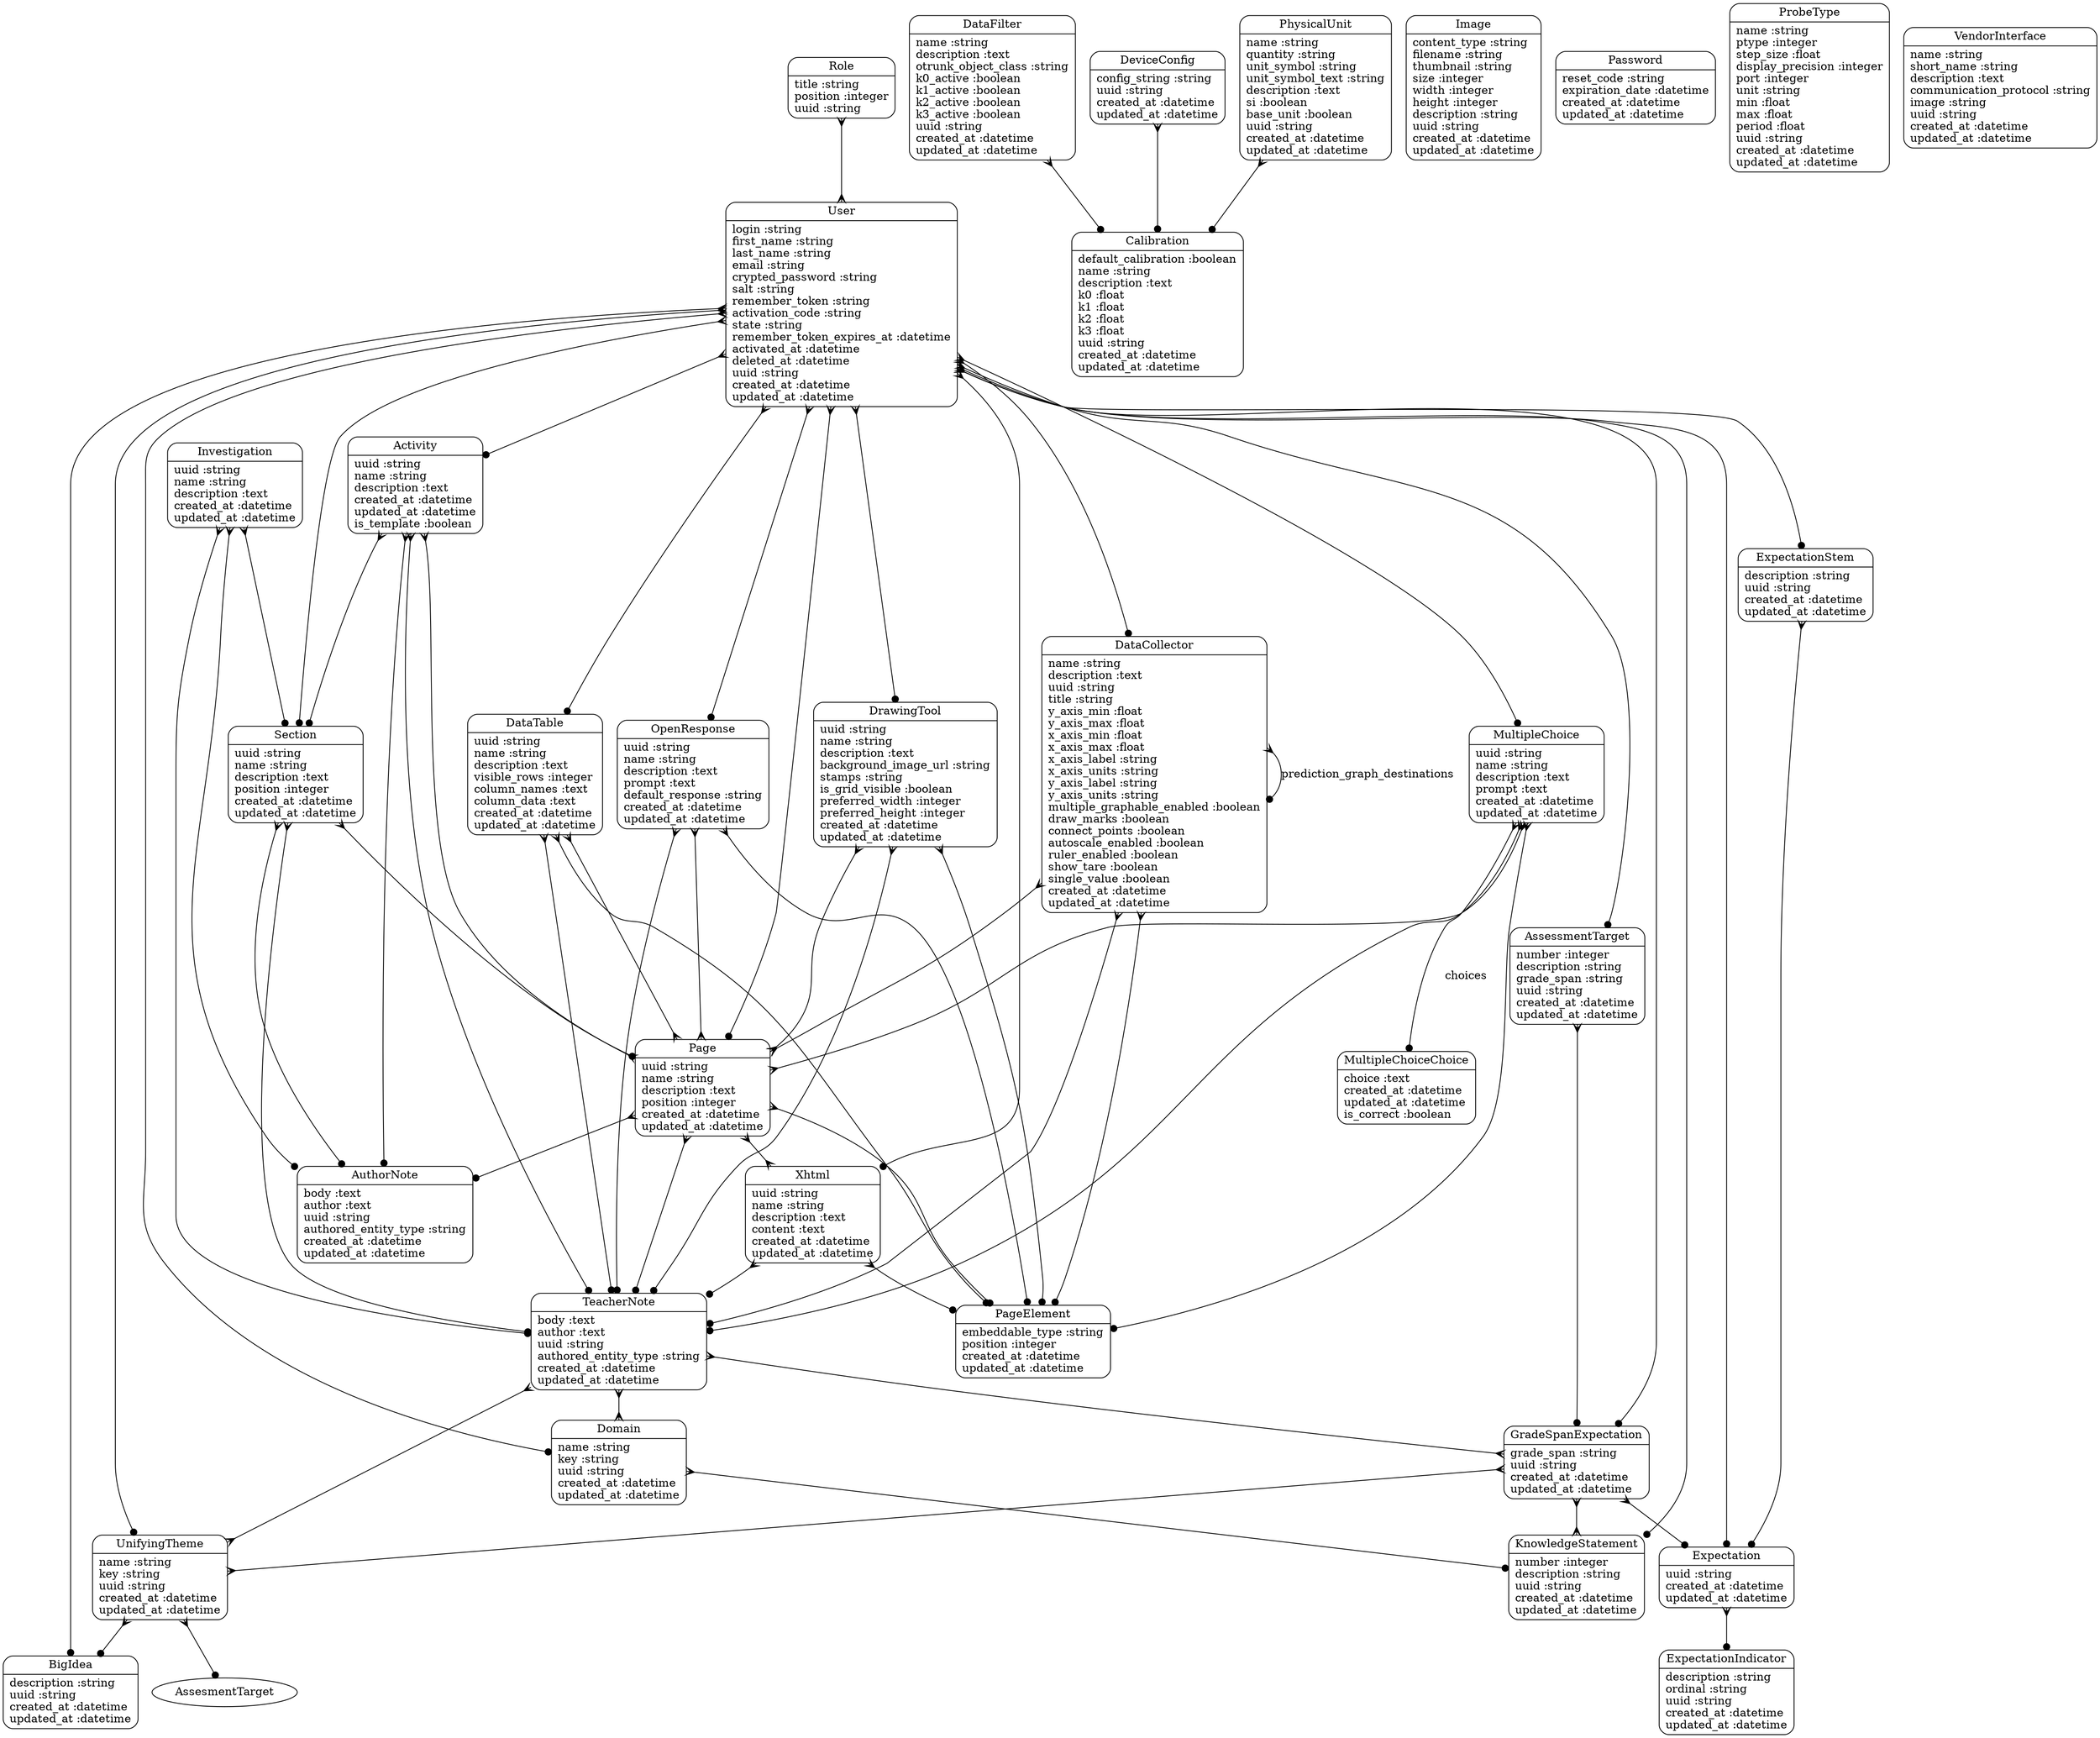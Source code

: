 digraph models_diagram {
	graph[overlap=false, splines=true]
	"Activity" [shape=Mrecord, label="{Activity|uuid :string\lname :string\ldescription :text\lcreated_at :datetime\lupdated_at :datetime\lis_template :boolean\l}"]
	"AssessmentTarget" [shape=Mrecord, label="{AssessmentTarget|number :integer\ldescription :string\lgrade_span :string\luuid :string\lcreated_at :datetime\lupdated_at :datetime\l}"]
	"AuthorNote" [shape=Mrecord, label="{AuthorNote|body :text\lauthor :text\luuid :string\lauthored_entity_type :string\lcreated_at :datetime\lupdated_at :datetime\l}"]
	"BigIdea" [shape=Mrecord, label="{BigIdea|description :string\luuid :string\lcreated_at :datetime\lupdated_at :datetime\l}"]
	"Calibration" [shape=Mrecord, label="{Calibration|default_calibration :boolean\lname :string\ldescription :text\lk0 :float\lk1 :float\lk2 :float\lk3 :float\luuid :string\lcreated_at :datetime\lupdated_at :datetime\l}"]
	"DataCollector" [shape=Mrecord, label="{DataCollector|name :string\ldescription :text\luuid :string\ltitle :string\ly_axis_min :float\ly_axis_max :float\lx_axis_min :float\lx_axis_max :float\lx_axis_label :string\lx_axis_units :string\ly_axis_label :string\ly_axis_units :string\lmultiple_graphable_enabled :boolean\ldraw_marks :boolean\lconnect_points :boolean\lautoscale_enabled :boolean\lruler_enabled :boolean\lshow_tare :boolean\lsingle_value :boolean\lcreated_at :datetime\lupdated_at :datetime\l}"]
	"DataFilter" [shape=Mrecord, label="{DataFilter|name :string\ldescription :text\lotrunk_object_class :string\lk0_active :boolean\lk1_active :boolean\lk2_active :boolean\lk3_active :boolean\luuid :string\lcreated_at :datetime\lupdated_at :datetime\l}"]
	"DataTable" [shape=Mrecord, label="{DataTable|uuid :string\lname :string\ldescription :text\lvisible_rows :integer\lcolumn_names :text\lcolumn_data :text\lcreated_at :datetime\lupdated_at :datetime\l}"]
	"DeviceConfig" [shape=Mrecord, label="{DeviceConfig|config_string :string\luuid :string\lcreated_at :datetime\lupdated_at :datetime\l}"]
	"Domain" [shape=Mrecord, label="{Domain|name :string\lkey :string\luuid :string\lcreated_at :datetime\lupdated_at :datetime\l}"]
	"DrawingTool" [shape=Mrecord, label="{DrawingTool|uuid :string\lname :string\ldescription :text\lbackground_image_url :string\lstamps :string\lis_grid_visible :boolean\lpreferred_width :integer\lpreferred_height :integer\lcreated_at :datetime\lupdated_at :datetime\l}"]
	"Expectation" [shape=Mrecord, label="{Expectation|uuid :string\lcreated_at :datetime\lupdated_at :datetime\l}"]
	"ExpectationIndicator" [shape=Mrecord, label="{ExpectationIndicator|description :string\lordinal :string\luuid :string\lcreated_at :datetime\lupdated_at :datetime\l}"]
	"ExpectationStem" [shape=Mrecord, label="{ExpectationStem|description :string\luuid :string\lcreated_at :datetime\lupdated_at :datetime\l}"]
	"GradeSpanExpectation" [shape=Mrecord, label="{GradeSpanExpectation|grade_span :string\luuid :string\lcreated_at :datetime\lupdated_at :datetime\l}"]
	"Image" [shape=Mrecord, label="{Image|content_type :string\lfilename :string\lthumbnail :string\lsize :integer\lwidth :integer\lheight :integer\ldescription :string\luuid :string\lcreated_at :datetime\lupdated_at :datetime\l}"]
	"Investigation" [shape=Mrecord, label="{Investigation|uuid :string\lname :string\ldescription :text\lcreated_at :datetime\lupdated_at :datetime\l}"]
	"KnowledgeStatement" [shape=Mrecord, label="{KnowledgeStatement|number :integer\ldescription :string\luuid :string\lcreated_at :datetime\lupdated_at :datetime\l}"]
	"MultipleChoice" [shape=Mrecord, label="{MultipleChoice|uuid :string\lname :string\ldescription :text\lprompt :text\lcreated_at :datetime\lupdated_at :datetime\l}"]
	"MultipleChoiceChoice" [shape=Mrecord, label="{MultipleChoiceChoice|choice :text\lcreated_at :datetime\lupdated_at :datetime\lis_correct :boolean\l}"]
	"OpenResponse" [shape=Mrecord, label="{OpenResponse|uuid :string\lname :string\ldescription :text\lprompt :text\ldefault_response :string\lcreated_at :datetime\lupdated_at :datetime\l}"]
	"Page" [shape=Mrecord, label="{Page|uuid :string\lname :string\ldescription :text\lposition :integer\lcreated_at :datetime\lupdated_at :datetime\l}"]
	"PageElement" [shape=Mrecord, label="{PageElement|embeddable_type :string\lposition :integer\lcreated_at :datetime\lupdated_at :datetime\l}"]
	"Password" [shape=Mrecord, label="{Password|reset_code :string\lexpiration_date :datetime\lcreated_at :datetime\lupdated_at :datetime\l}"]
	"PhysicalUnit" [shape=Mrecord, label="{PhysicalUnit|name :string\lquantity :string\lunit_symbol :string\lunit_symbol_text :string\ldescription :text\lsi :boolean\lbase_unit :boolean\luuid :string\lcreated_at :datetime\lupdated_at :datetime\l}"]
	"ProbeType" [shape=Mrecord, label="{ProbeType|name :string\lptype :integer\lstep_size :float\ldisplay_precision :integer\lport :integer\lunit :string\lmin :float\lmax :float\lperiod :float\luuid :string\lcreated_at :datetime\lupdated_at :datetime\l}"]
	"Role" [shape=Mrecord, label="{Role|title :string\lposition :integer\luuid :string\l}"]
	"Section" [shape=Mrecord, label="{Section|uuid :string\lname :string\ldescription :text\lposition :integer\lcreated_at :datetime\lupdated_at :datetime\l}"]
	"TeacherNote" [shape=Mrecord, label="{TeacherNote|body :text\lauthor :text\luuid :string\lauthored_entity_type :string\lcreated_at :datetime\lupdated_at :datetime\l}"]
	"UnifyingTheme" [shape=Mrecord, label="{UnifyingTheme|name :string\lkey :string\luuid :string\lcreated_at :datetime\lupdated_at :datetime\l}"]
	"User" [shape=Mrecord, label="{User|login :string\lfirst_name :string\llast_name :string\lemail :string\lcrypted_password :string\lsalt :string\lremember_token :string\lactivation_code :string\lstate :string\lremember_token_expires_at :datetime\lactivated_at :datetime\ldeleted_at :datetime\luuid :string\lcreated_at :datetime\lupdated_at :datetime\l}"]
	"VendorInterface" [shape=Mrecord, label="{VendorInterface|name :string\lshort_name :string\ldescription :text\lcommunication_protocol :string\limage :string\luuid :string\lcreated_at :datetime\lupdated_at :datetime\l}"]
	"Xhtml" [shape=Mrecord, label="{Xhtml|uuid :string\lname :string\ldescription :text\lcontent :text\lcreated_at :datetime\lupdated_at :datetime\l}"]
	"Activity" -> "Page" [arrowtail=crow, arrowhead=crow, dir=both]
	"Activity" -> "Section" [arrowtail=crow, arrowhead=dot, dir=both]
	"Activity" -> "TeacherNote" [arrowtail=crow, arrowhead=dot, dir=both]
	"Activity" -> "AuthorNote" [arrowtail=crow, arrowhead=dot, dir=both]
	"AssessmentTarget" -> "GradeSpanExpectation" [arrowtail=crow, arrowhead=dot, dir=both]
	"DataCollector" -> "Page" [arrowtail=crow, arrowhead=crow, dir=both]
	"DataCollector" -> "DataCollector" [label="prediction_graph_destinations", arrowtail=crow, arrowhead=dot, dir=both]
	"DataCollector" -> "PageElement" [arrowtail=crow, arrowhead=dot, dir=both]
	"DataCollector" -> "TeacherNote" [arrowtail=crow, arrowhead=dot, dir=both]
	"DataFilter" -> "Calibration" [arrowtail=crow, arrowhead=dot, dir=both]
	"DataTable" -> "Page" [arrowtail=crow, arrowhead=crow, dir=both]
	"DataTable" -> "PageElement" [arrowtail=crow, arrowhead=dot, dir=both]
	"DataTable" -> "TeacherNote" [arrowtail=crow, arrowhead=dot, dir=both]
	"DeviceConfig" -> "Calibration" [arrowtail=crow, arrowhead=dot, dir=both]
	"Domain" -> "KnowledgeStatement" [arrowtail=crow, arrowhead=dot, dir=both]
	"DrawingTool" -> "Page" [arrowtail=crow, arrowhead=crow, dir=both]
	"DrawingTool" -> "PageElement" [arrowtail=crow, arrowhead=dot, dir=both]
	"DrawingTool" -> "TeacherNote" [arrowtail=crow, arrowhead=dot, dir=both]
	"Expectation" -> "ExpectationIndicator" [arrowtail=crow, arrowhead=dot, dir=both]
	"ExpectationStem" -> "Expectation" [arrowtail=crow, arrowhead=dot, dir=both]
	"GradeSpanExpectation" -> "KnowledgeStatement" [arrowtail=crow, arrowhead=crow, dir=both]
	"GradeSpanExpectation" -> "UnifyingTheme" [arrowtail=crow, arrowhead=crow, dir=both]
	"GradeSpanExpectation" -> "Expectation" [arrowtail=crow, arrowhead=dot, dir=both]
	"Investigation" -> "Section" [arrowtail=crow, arrowhead=dot, dir=both]
	"Investigation" -> "TeacherNote" [arrowtail=crow, arrowhead=dot, dir=both]
	"Investigation" -> "AuthorNote" [arrowtail=crow, arrowhead=dot, dir=both]
	"MultipleChoice" -> "Page" [arrowtail=crow, arrowhead=crow, dir=both]
	"MultipleChoice" -> "MultipleChoiceChoice" [label="choices", arrowtail=crow, arrowhead=dot, dir=both]
	"MultipleChoice" -> "PageElement" [arrowtail=crow, arrowhead=dot, dir=both]
	"MultipleChoice" -> "TeacherNote" [arrowtail=crow, arrowhead=dot, dir=both]
	"OpenResponse" -> "Page" [arrowtail=crow, arrowhead=crow, dir=both]
	"OpenResponse" -> "PageElement" [arrowtail=crow, arrowhead=dot, dir=both]
	"OpenResponse" -> "TeacherNote" [arrowtail=crow, arrowhead=dot, dir=both]
	"Page" -> "Xhtml" [arrowtail=crow, arrowhead=crow, dir=both]
	"Page" -> "PageElement" [arrowtail=crow, arrowhead=dot, dir=both]
	"Page" -> "TeacherNote" [arrowtail=crow, arrowhead=dot, dir=both]
	"Page" -> "AuthorNote" [arrowtail=crow, arrowhead=dot, dir=both]
	"PhysicalUnit" -> "Calibration" [arrowtail=crow, arrowhead=dot, dir=both]
	"Role" -> "User" [arrowtail=crow, arrowhead=crow, dir=both]
	"Section" -> "Page" [arrowtail=crow, arrowhead=dot, dir=both]
	"Section" -> "TeacherNote" [arrowtail=crow, arrowhead=dot, dir=both]
	"Section" -> "AuthorNote" [arrowtail=crow, arrowhead=dot, dir=both]
	"TeacherNote" -> "GradeSpanExpectation" [arrowtail=crow, arrowhead=crow, dir=both]
	"TeacherNote" -> "UnifyingTheme" [arrowtail=crow, arrowhead=crow, dir=both]
	"TeacherNote" -> "Domain" [arrowtail=crow, arrowhead=crow, dir=both]
	"UnifyingTheme" -> "AssesmentTarget" [arrowtail=crow, arrowhead=dot, dir=both]
	"UnifyingTheme" -> "BigIdea" [arrowtail=crow, arrowhead=dot, dir=both]
	"User" -> "Page" [arrowtail=crow, arrowhead=dot, dir=both]
	"User" -> "ExpectationStem" [arrowtail=crow, arrowhead=dot, dir=both]
	"User" -> "Section" [arrowtail=crow, arrowhead=dot, dir=both]
	"User" -> "GradeSpanExpectation" [arrowtail=crow, arrowhead=dot, dir=both]
	"User" -> "DataCollector" [arrowtail=crow, arrowhead=dot, dir=both]
	"User" -> "AssessmentTarget" [arrowtail=crow, arrowhead=dot, dir=both]
	"User" -> "Xhtml" [arrowtail=crow, arrowhead=dot, dir=both]
	"User" -> "KnowledgeStatement" [arrowtail=crow, arrowhead=dot, dir=both]
	"User" -> "BigIdea" [arrowtail=crow, arrowhead=dot, dir=both]
	"User" -> "MultipleChoice" [arrowtail=crow, arrowhead=dot, dir=both]
	"User" -> "UnifyingTheme" [arrowtail=crow, arrowhead=dot, dir=both]
	"User" -> "OpenResponse" [arrowtail=crow, arrowhead=dot, dir=both]
	"User" -> "Domain" [arrowtail=crow, arrowhead=dot, dir=both]
	"User" -> "DataTable" [arrowtail=crow, arrowhead=dot, dir=both]
	"User" -> "Expectation" [arrowtail=crow, arrowhead=dot, dir=both]
	"User" -> "Activity" [arrowtail=crow, arrowhead=dot, dir=both]
	"User" -> "DrawingTool" [arrowtail=crow, arrowhead=dot, dir=both]
	"Xhtml" -> "PageElement" [arrowtail=crow, arrowhead=dot, dir=both]
	"Xhtml" -> "TeacherNote" [arrowtail=crow, arrowhead=dot, dir=both]
}
